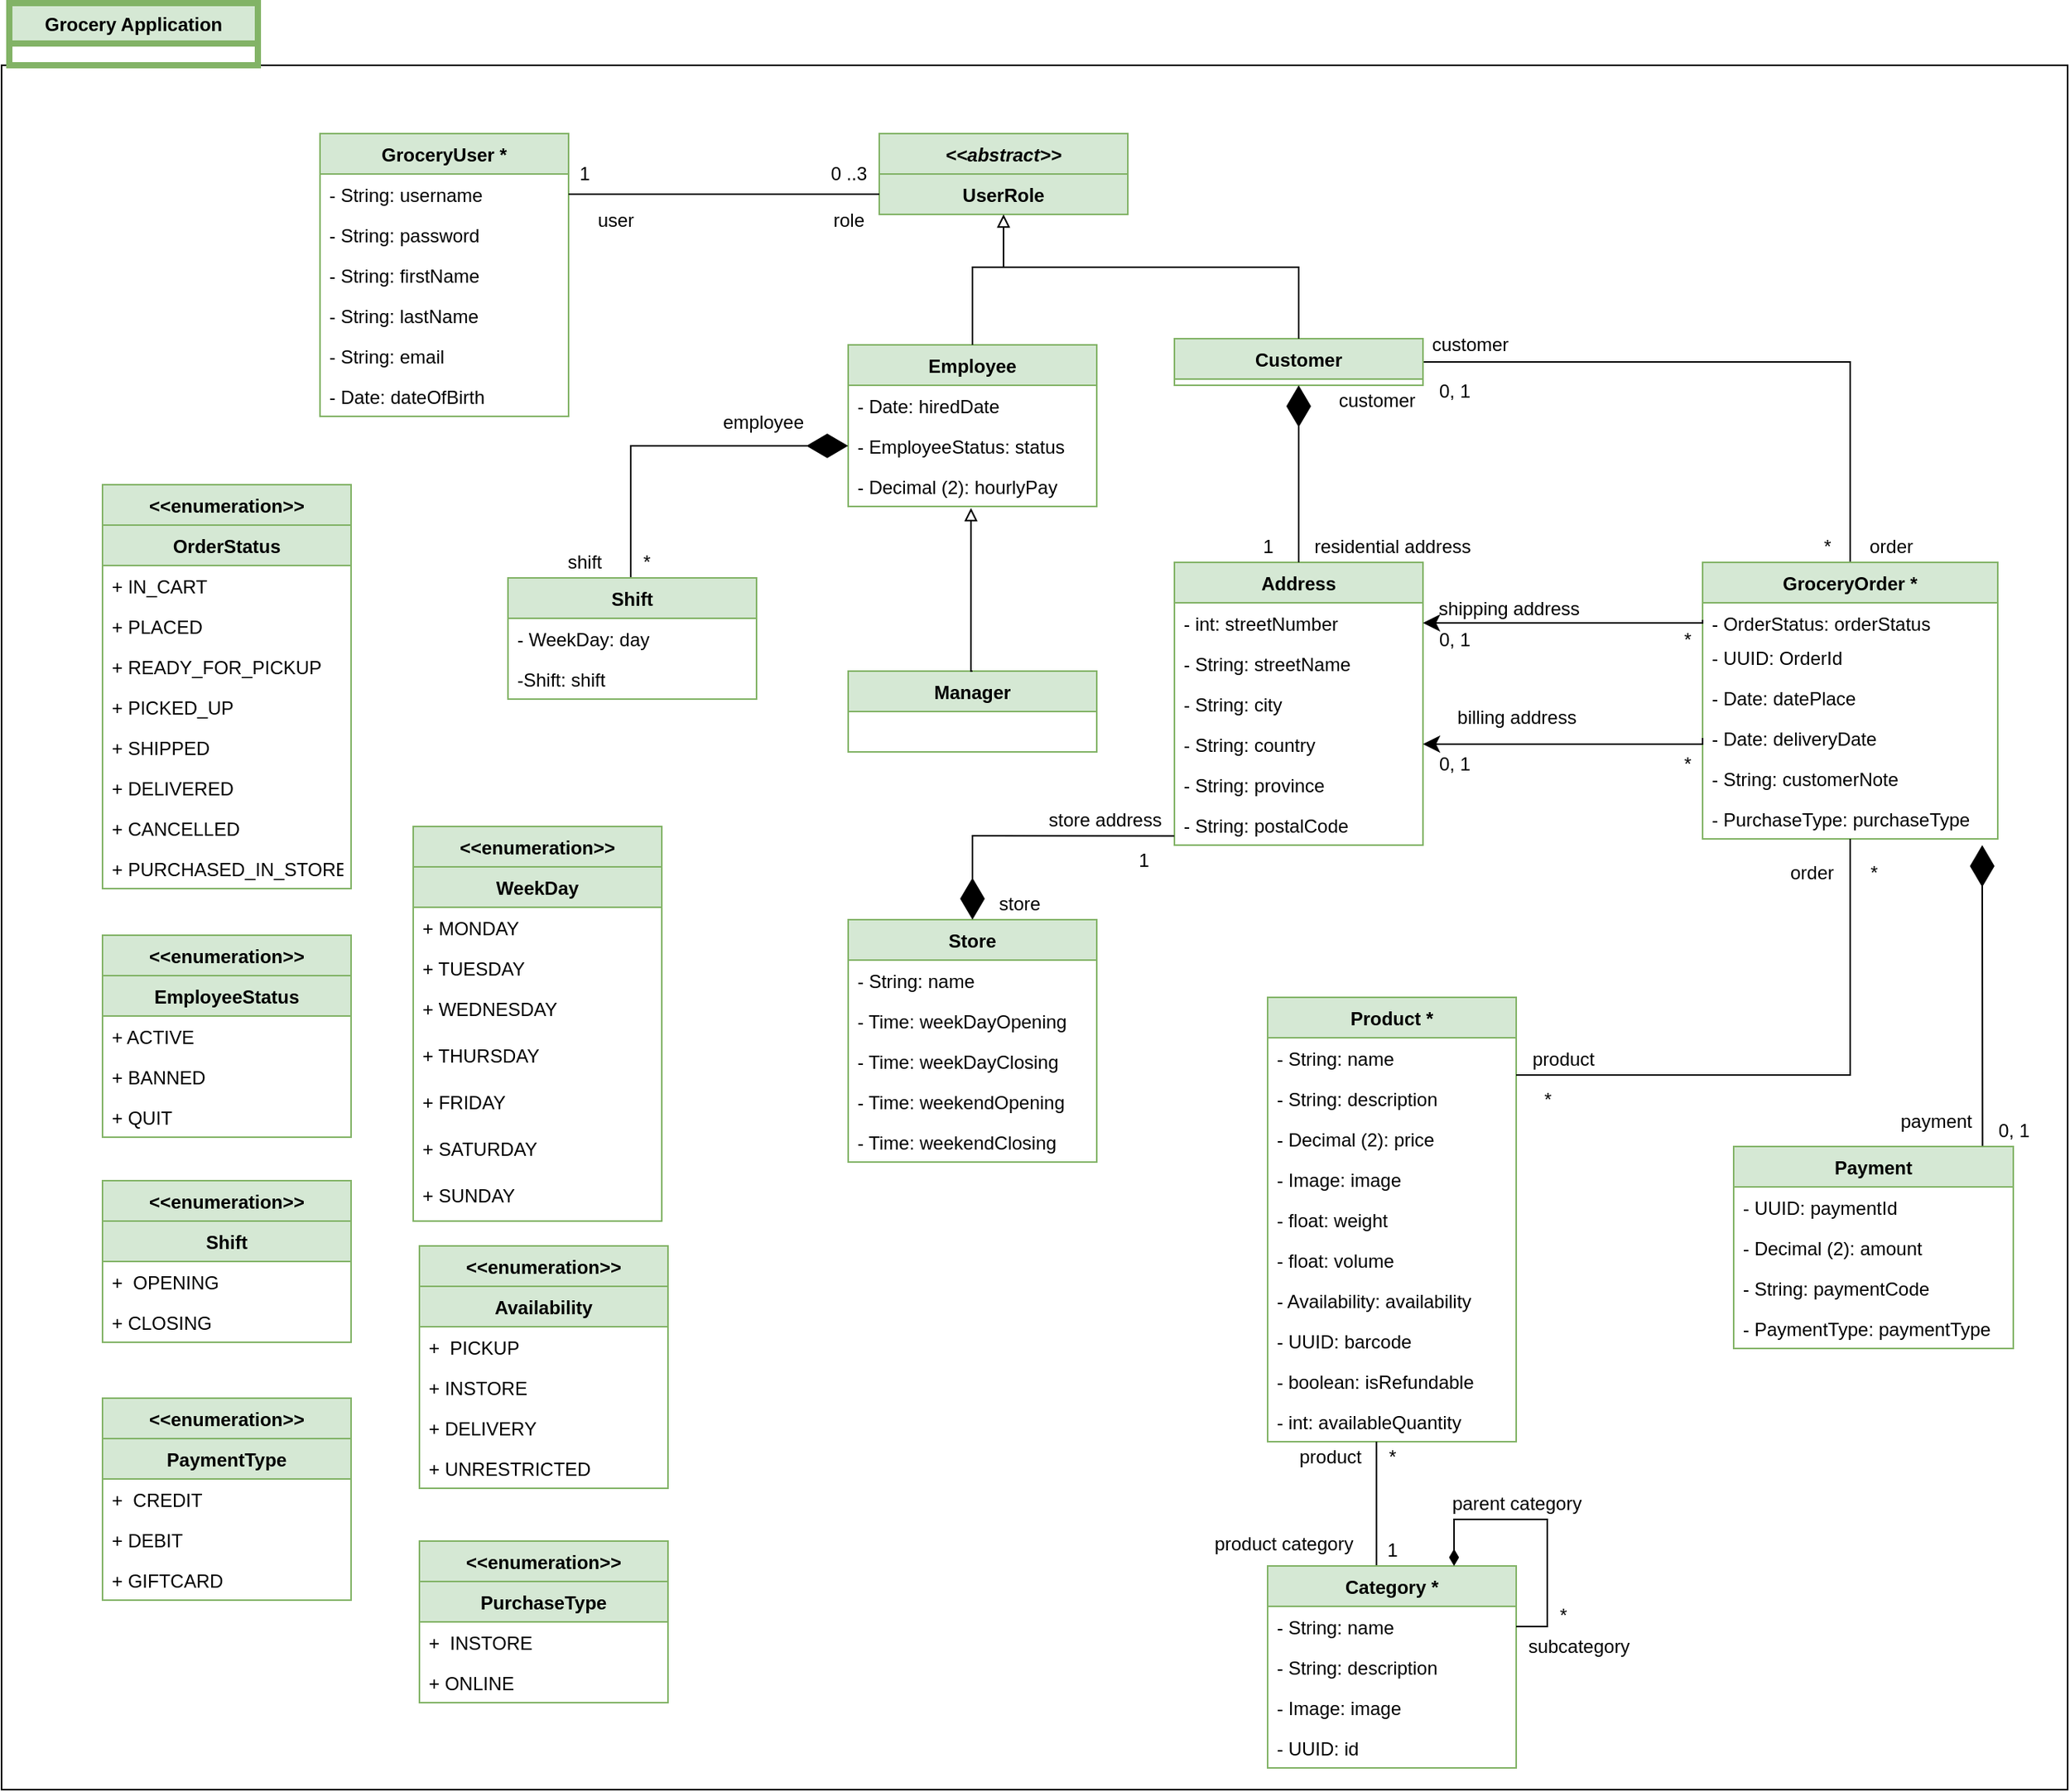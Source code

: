 <mxfile version="16.5.6" type="device"><diagram id="C5RBs43oDa-KdzZeNtuy" name="Page-1"><mxGraphModel dx="1278" dy="539" grid="1" gridSize="10" guides="1" tooltips="1" connect="1" arrows="1" fold="1" page="1" pageScale="1" pageWidth="1500" pageHeight="1200" math="0" shadow="0"><root><mxCell id="WIyWlLk6GJQsqaUBKTNV-0"/><mxCell id="WIyWlLk6GJQsqaUBKTNV-1" parent="WIyWlLk6GJQsqaUBKTNV-0"/><mxCell id="hx9ZE-0mVGvbdpm59ojR-228" value="" style="rounded=0;whiteSpace=wrap;html=1;fillColor=none;" parent="WIyWlLk6GJQsqaUBKTNV-1" vertex="1"><mxGeometry x="85" y="70" width="1330" height="1110" as="geometry"/></mxCell><mxCell id="hx9ZE-0mVGvbdpm59ojR-0" value="Grocery Application" style="swimlane;fontStyle=1;align=center;verticalAlign=top;childLayout=stackLayout;horizontal=1;startSize=26;horizontalStack=0;resizeParent=1;resizeParentMax=0;resizeLast=0;collapsible=1;marginBottom=0;fillColor=#d5e8d4;strokeColor=#82b366;strokeWidth=4;" parent="WIyWlLk6GJQsqaUBKTNV-1" vertex="1"><mxGeometry x="90" y="30" width="160" height="40" as="geometry"/></mxCell><mxCell id="hx9ZE-0mVGvbdpm59ojR-4" value="GroceryUser * " style="swimlane;fontStyle=1;align=center;verticalAlign=top;childLayout=stackLayout;horizontal=1;startSize=26;horizontalStack=0;resizeParent=1;resizeParentMax=0;resizeLast=0;collapsible=1;marginBottom=0;fillColor=#d5e8d4;strokeColor=#82b366;" parent="WIyWlLk6GJQsqaUBKTNV-1" vertex="1"><mxGeometry x="290" y="114" width="160" height="182" as="geometry"/></mxCell><mxCell id="hx9ZE-0mVGvbdpm59ojR-5" value="- String: username&#10;" style="text;strokeColor=none;fillColor=none;align=left;verticalAlign=top;spacingLeft=4;spacingRight=4;overflow=hidden;rotatable=0;points=[[0,0.5],[1,0.5]];portConstraint=eastwest;" parent="hx9ZE-0mVGvbdpm59ojR-4" vertex="1"><mxGeometry y="26" width="160" height="26" as="geometry"/></mxCell><mxCell id="hx9ZE-0mVGvbdpm59ojR-7" value="- String: password" style="text;strokeColor=none;fillColor=none;align=left;verticalAlign=top;spacingLeft=4;spacingRight=4;overflow=hidden;rotatable=0;points=[[0,0.5],[1,0.5]];portConstraint=eastwest;" parent="hx9ZE-0mVGvbdpm59ojR-4" vertex="1"><mxGeometry y="52" width="160" height="26" as="geometry"/></mxCell><mxCell id="hx9ZE-0mVGvbdpm59ojR-8" value="- String: firstName " style="text;strokeColor=none;fillColor=none;align=left;verticalAlign=top;spacingLeft=4;spacingRight=4;overflow=hidden;rotatable=0;points=[[0,0.5],[1,0.5]];portConstraint=eastwest;" parent="hx9ZE-0mVGvbdpm59ojR-4" vertex="1"><mxGeometry y="78" width="160" height="26" as="geometry"/></mxCell><mxCell id="hx9ZE-0mVGvbdpm59ojR-23" value="- String: lastName " style="text;strokeColor=none;fillColor=none;align=left;verticalAlign=top;spacingLeft=4;spacingRight=4;overflow=hidden;rotatable=0;points=[[0,0.5],[1,0.5]];portConstraint=eastwest;" parent="hx9ZE-0mVGvbdpm59ojR-4" vertex="1"><mxGeometry y="104" width="160" height="26" as="geometry"/></mxCell><mxCell id="hx9ZE-0mVGvbdpm59ojR-9" value="- String: email " style="text;strokeColor=none;fillColor=none;align=left;verticalAlign=top;spacingLeft=4;spacingRight=4;overflow=hidden;rotatable=0;points=[[0,0.5],[1,0.5]];portConstraint=eastwest;" parent="hx9ZE-0mVGvbdpm59ojR-4" vertex="1"><mxGeometry y="130" width="160" height="26" as="geometry"/></mxCell><mxCell id="hx9ZE-0mVGvbdpm59ojR-10" value="- Date: dateOfBirth" style="text;strokeColor=none;fillColor=none;align=left;verticalAlign=top;spacingLeft=4;spacingRight=4;overflow=hidden;rotatable=0;points=[[0,0.5],[1,0.5]];portConstraint=eastwest;" parent="hx9ZE-0mVGvbdpm59ojR-4" vertex="1"><mxGeometry y="156" width="160" height="26" as="geometry"/></mxCell><mxCell id="hx9ZE-0mVGvbdpm59ojR-11" value="&lt;&lt;abstract&gt;&gt;" style="swimlane;fontStyle=3;align=center;verticalAlign=top;childLayout=stackLayout;horizontal=1;startSize=26;horizontalStack=0;resizeParent=1;resizeParentMax=0;resizeLast=0;collapsible=1;marginBottom=0;fillColor=#d5e8d4;strokeColor=#82b366;" parent="WIyWlLk6GJQsqaUBKTNV-1" vertex="1"><mxGeometry x="650" y="114" width="160" height="52" as="geometry"/></mxCell><mxCell id="hx9ZE-0mVGvbdpm59ojR-30" value="UserRole" style="text;strokeColor=#82b366;fillColor=#d5e8d4;align=center;verticalAlign=top;spacingLeft=4;spacingRight=4;overflow=hidden;rotatable=0;points=[[0,0.5],[1,0.5]];portConstraint=eastwest;fontStyle=1" parent="hx9ZE-0mVGvbdpm59ojR-11" vertex="1"><mxGeometry y="26" width="160" height="26" as="geometry"/></mxCell><mxCell id="hx9ZE-0mVGvbdpm59ojR-31" value="Employee" style="swimlane;fontStyle=1;align=center;verticalAlign=top;childLayout=stackLayout;horizontal=1;startSize=26;horizontalStack=0;resizeParent=1;resizeParentMax=0;resizeLast=0;collapsible=1;marginBottom=0;fillColor=#d5e8d4;strokeColor=#82b366;" parent="WIyWlLk6GJQsqaUBKTNV-1" vertex="1"><mxGeometry x="630" y="250" width="160" height="104" as="geometry"/></mxCell><mxCell id="hx9ZE-0mVGvbdpm59ojR-37" value="- Date: hiredDate" style="text;strokeColor=none;fillColor=none;align=left;verticalAlign=top;spacingLeft=4;spacingRight=4;overflow=hidden;rotatable=0;points=[[0,0.5],[1,0.5]];portConstraint=eastwest;" parent="hx9ZE-0mVGvbdpm59ojR-31" vertex="1"><mxGeometry y="26" width="160" height="26" as="geometry"/></mxCell><mxCell id="hx9ZE-0mVGvbdpm59ojR-49" value="- EmployeeStatus: status" style="text;strokeColor=none;fillColor=none;align=left;verticalAlign=top;spacingLeft=4;spacingRight=4;overflow=hidden;rotatable=0;points=[[0,0.5],[1,0.5]];portConstraint=eastwest;" parent="hx9ZE-0mVGvbdpm59ojR-31" vertex="1"><mxGeometry y="52" width="160" height="26" as="geometry"/></mxCell><mxCell id="hx9ZE-0mVGvbdpm59ojR-50" value="- Decimal (2): hourlyPay" style="text;strokeColor=none;fillColor=none;align=left;verticalAlign=top;spacingLeft=4;spacingRight=4;overflow=hidden;rotatable=0;points=[[0,0.5],[1,0.5]];portConstraint=eastwest;" parent="hx9ZE-0mVGvbdpm59ojR-31" vertex="1"><mxGeometry y="78" width="160" height="26" as="geometry"/></mxCell><mxCell id="hx9ZE-0mVGvbdpm59ojR-41" value="&lt;&lt;enumeration&gt;&gt;" style="swimlane;fontStyle=1;align=center;verticalAlign=top;childLayout=stackLayout;horizontal=1;startSize=26;horizontalStack=0;resizeParent=1;resizeParentMax=0;resizeLast=0;collapsible=1;marginBottom=0;fillColor=#d5e8d4;strokeColor=#82b366;" parent="WIyWlLk6GJQsqaUBKTNV-1" vertex="1"><mxGeometry x="150" y="630" width="160" height="130" as="geometry"/></mxCell><mxCell id="hx9ZE-0mVGvbdpm59ojR-43" value="EmployeeStatus" style="text;strokeColor=#82b366;fillColor=#d5e8d4;align=center;verticalAlign=top;spacingLeft=4;spacingRight=4;overflow=hidden;rotatable=0;points=[[0,0.5],[1,0.5]];portConstraint=eastwest;fontStyle=1" parent="hx9ZE-0mVGvbdpm59ojR-41" vertex="1"><mxGeometry y="26" width="160" height="26" as="geometry"/></mxCell><mxCell id="hx9ZE-0mVGvbdpm59ojR-46" value="+ ACTIVE" style="text;strokeColor=none;fillColor=none;align=left;verticalAlign=top;spacingLeft=4;spacingRight=4;overflow=hidden;rotatable=0;points=[[0,0.5],[1,0.5]];portConstraint=eastwest;" parent="hx9ZE-0mVGvbdpm59ojR-41" vertex="1"><mxGeometry y="52" width="160" height="26" as="geometry"/></mxCell><mxCell id="hx9ZE-0mVGvbdpm59ojR-47" value="+ BANNED" style="text;strokeColor=none;fillColor=none;align=left;verticalAlign=top;spacingLeft=4;spacingRight=4;overflow=hidden;rotatable=0;points=[[0,0.5],[1,0.5]];portConstraint=eastwest;" parent="hx9ZE-0mVGvbdpm59ojR-41" vertex="1"><mxGeometry y="78" width="160" height="26" as="geometry"/></mxCell><mxCell id="hx9ZE-0mVGvbdpm59ojR-48" value="+ QUIT" style="text;strokeColor=none;fillColor=none;align=left;verticalAlign=top;spacingLeft=4;spacingRight=4;overflow=hidden;rotatable=0;points=[[0,0.5],[1,0.5]];portConstraint=eastwest;" parent="hx9ZE-0mVGvbdpm59ojR-41" vertex="1"><mxGeometry y="104" width="160" height="26" as="geometry"/></mxCell><mxCell id="hx9ZE-0mVGvbdpm59ojR-176" style="edgeStyle=orthogonalEdgeStyle;rounded=0;orthogonalLoop=1;jettySize=auto;html=1;exitX=1;exitY=0.5;exitDx=0;exitDy=0;entryX=0.5;entryY=0;entryDx=0;entryDy=0;endArrow=none;endFill=0;startSize=60;endSize=8;strokeWidth=1;" parent="WIyWlLk6GJQsqaUBKTNV-1" source="hx9ZE-0mVGvbdpm59ojR-51" target="hx9ZE-0mVGvbdpm59ojR-159" edge="1"><mxGeometry relative="1" as="geometry"/></mxCell><mxCell id="hx9ZE-0mVGvbdpm59ojR-51" value="Customer" style="swimlane;fontStyle=1;align=center;verticalAlign=top;childLayout=stackLayout;horizontal=1;startSize=26;horizontalStack=0;resizeParent=1;resizeParentMax=0;resizeLast=0;collapsible=1;marginBottom=0;fillColor=#d5e8d4;strokeColor=#82b366;" parent="WIyWlLk6GJQsqaUBKTNV-1" vertex="1"><mxGeometry x="840" y="246" width="160" height="30" as="geometry"/></mxCell><mxCell id="hx9ZE-0mVGvbdpm59ojR-69" style="edgeStyle=orthogonalEdgeStyle;rounded=0;orthogonalLoop=1;jettySize=auto;html=1;exitX=0.5;exitY=0;exitDx=0;exitDy=0;entryX=0.5;entryY=1;entryDx=0;entryDy=0;endArrow=block;endFill=0;" parent="WIyWlLk6GJQsqaUBKTNV-1" source="hx9ZE-0mVGvbdpm59ojR-31" target="hx9ZE-0mVGvbdpm59ojR-11" edge="1"><mxGeometry relative="1" as="geometry"><mxPoint x="590" y="240" as="sourcePoint"/><Array as="points"><mxPoint x="710" y="200"/><mxPoint x="730" y="200"/></Array></mxGeometry></mxCell><mxCell id="hx9ZE-0mVGvbdpm59ojR-59" style="edgeStyle=orthogonalEdgeStyle;rounded=0;orthogonalLoop=1;jettySize=auto;html=1;exitX=1;exitY=0.5;exitDx=0;exitDy=0;endArrow=none;endFill=0;" parent="WIyWlLk6GJQsqaUBKTNV-1" source="hx9ZE-0mVGvbdpm59ojR-5" target="hx9ZE-0mVGvbdpm59ojR-30" edge="1"><mxGeometry relative="1" as="geometry"/></mxCell><mxCell id="hx9ZE-0mVGvbdpm59ojR-60" value="1" style="text;html=1;align=center;verticalAlign=middle;resizable=0;points=[];autosize=1;strokeColor=none;fillColor=none;" parent="WIyWlLk6GJQsqaUBKTNV-1" vertex="1"><mxGeometry x="450" y="130" width="20" height="20" as="geometry"/></mxCell><mxCell id="hx9ZE-0mVGvbdpm59ojR-61" value="0 ..3" style="text;html=1;align=center;verticalAlign=middle;resizable=0;points=[];autosize=1;strokeColor=none;fillColor=none;" parent="WIyWlLk6GJQsqaUBKTNV-1" vertex="1"><mxGeometry x="610" y="130" width="40" height="20" as="geometry"/></mxCell><mxCell id="hx9ZE-0mVGvbdpm59ojR-62" value="role" style="text;html=1;align=center;verticalAlign=middle;resizable=0;points=[];autosize=1;strokeColor=none;fillColor=none;" parent="WIyWlLk6GJQsqaUBKTNV-1" vertex="1"><mxGeometry x="610" y="160" width="40" height="20" as="geometry"/></mxCell><mxCell id="hx9ZE-0mVGvbdpm59ojR-63" value="user" style="text;html=1;align=center;verticalAlign=middle;resizable=0;points=[];autosize=1;strokeColor=none;fillColor=none;" parent="WIyWlLk6GJQsqaUBKTNV-1" vertex="1"><mxGeometry x="460" y="160" width="40" height="20" as="geometry"/></mxCell><mxCell id="hx9ZE-0mVGvbdpm59ojR-71" style="edgeStyle=orthogonalEdgeStyle;rounded=0;orthogonalLoop=1;jettySize=auto;html=1;exitX=0.5;exitY=0;exitDx=0;exitDy=0;endArrow=none;endFill=0;" parent="WIyWlLk6GJQsqaUBKTNV-1" source="hx9ZE-0mVGvbdpm59ojR-51" edge="1"><mxGeometry relative="1" as="geometry"><mxPoint x="730" y="200" as="targetPoint"/><mxPoint x="1040" y="230" as="sourcePoint"/><Array as="points"><mxPoint x="920" y="200"/></Array></mxGeometry></mxCell><mxCell id="hx9ZE-0mVGvbdpm59ojR-72" value="Address" style="swimlane;fontStyle=1;align=center;verticalAlign=top;childLayout=stackLayout;horizontal=1;startSize=26;horizontalStack=0;resizeParent=1;resizeParentMax=0;resizeLast=0;collapsible=1;marginBottom=0;fillColor=#d5e8d4;strokeColor=#82b366;" parent="WIyWlLk6GJQsqaUBKTNV-1" vertex="1"><mxGeometry x="840" y="390" width="160" height="182" as="geometry"/></mxCell><mxCell id="hx9ZE-0mVGvbdpm59ojR-73" value="- int: streetNumber" style="text;strokeColor=none;fillColor=none;align=left;verticalAlign=top;spacingLeft=4;spacingRight=4;overflow=hidden;rotatable=0;points=[[0,0.5],[1,0.5]];portConstraint=eastwest;" parent="hx9ZE-0mVGvbdpm59ojR-72" vertex="1"><mxGeometry y="26" width="160" height="26" as="geometry"/></mxCell><mxCell id="hx9ZE-0mVGvbdpm59ojR-74" value="- String: streetName" style="text;strokeColor=none;fillColor=none;align=left;verticalAlign=top;spacingLeft=4;spacingRight=4;overflow=hidden;rotatable=0;points=[[0,0.5],[1,0.5]];portConstraint=eastwest;" parent="hx9ZE-0mVGvbdpm59ojR-72" vertex="1"><mxGeometry y="52" width="160" height="26" as="geometry"/></mxCell><mxCell id="hx9ZE-0mVGvbdpm59ojR-75" value="- String: city" style="text;strokeColor=none;fillColor=none;align=left;verticalAlign=top;spacingLeft=4;spacingRight=4;overflow=hidden;rotatable=0;points=[[0,0.5],[1,0.5]];portConstraint=eastwest;" parent="hx9ZE-0mVGvbdpm59ojR-72" vertex="1"><mxGeometry y="78" width="160" height="26" as="geometry"/></mxCell><mxCell id="hx9ZE-0mVGvbdpm59ojR-76" value="- String: country" style="text;strokeColor=none;fillColor=none;align=left;verticalAlign=top;spacingLeft=4;spacingRight=4;overflow=hidden;rotatable=0;points=[[0,0.5],[1,0.5]];portConstraint=eastwest;" parent="hx9ZE-0mVGvbdpm59ojR-72" vertex="1"><mxGeometry y="104" width="160" height="26" as="geometry"/></mxCell><mxCell id="hx9ZE-0mVGvbdpm59ojR-234" value="- String: province" style="text;strokeColor=none;fillColor=none;align=left;verticalAlign=top;spacingLeft=4;spacingRight=4;overflow=hidden;rotatable=0;points=[[0,0.5],[1,0.5]];portConstraint=eastwest;" parent="hx9ZE-0mVGvbdpm59ojR-72" vertex="1"><mxGeometry y="130" width="160" height="26" as="geometry"/></mxCell><mxCell id="hx9ZE-0mVGvbdpm59ojR-77" value="- String: postalCode" style="text;strokeColor=none;fillColor=none;align=left;verticalAlign=top;spacingLeft=4;spacingRight=4;overflow=hidden;rotatable=0;points=[[0,0.5],[1,0.5]];portConstraint=eastwest;" parent="hx9ZE-0mVGvbdpm59ojR-72" vertex="1"><mxGeometry y="156" width="160" height="26" as="geometry"/></mxCell><mxCell id="hx9ZE-0mVGvbdpm59ojR-80" value="" style="endArrow=diamondThin;endFill=1;endSize=24;html=1;rounded=0;exitX=0.5;exitY=0;exitDx=0;exitDy=0;entryX=0.5;entryY=1;entryDx=0;entryDy=0;strokeWidth=1;" parent="WIyWlLk6GJQsqaUBKTNV-1" source="hx9ZE-0mVGvbdpm59ojR-72" target="hx9ZE-0mVGvbdpm59ojR-51" edge="1"><mxGeometry width="160" relative="1" as="geometry"><mxPoint x="1020" y="380" as="sourcePoint"/><mxPoint x="1180" y="380" as="targetPoint"/></mxGeometry></mxCell><mxCell id="hx9ZE-0mVGvbdpm59ojR-81" value="customer" style="text;html=1;align=center;verticalAlign=middle;resizable=0;points=[];autosize=1;strokeColor=none;fillColor=none;" parent="WIyWlLk6GJQsqaUBKTNV-1" vertex="1"><mxGeometry x="940" y="276" width="60" height="20" as="geometry"/></mxCell><mxCell id="hx9ZE-0mVGvbdpm59ojR-82" value="residential address" style="text;html=1;align=center;verticalAlign=middle;resizable=0;points=[];autosize=1;strokeColor=none;fillColor=none;" parent="WIyWlLk6GJQsqaUBKTNV-1" vertex="1"><mxGeometry x="920" y="370" width="120" height="20" as="geometry"/></mxCell><mxCell id="hx9ZE-0mVGvbdpm59ojR-83" value="1" style="text;html=1;align=center;verticalAlign=middle;resizable=0;points=[];autosize=1;strokeColor=none;fillColor=none;" parent="WIyWlLk6GJQsqaUBKTNV-1" vertex="1"><mxGeometry x="890" y="370" width="20" height="20" as="geometry"/></mxCell><mxCell id="hx9ZE-0mVGvbdpm59ojR-84" value="Manager" style="swimlane;fontStyle=1;align=center;verticalAlign=top;childLayout=stackLayout;horizontal=1;startSize=26;horizontalStack=0;resizeParent=1;resizeParentMax=0;resizeLast=0;collapsible=1;marginBottom=0;fillColor=#d5e8d4;strokeColor=#82b366;" parent="WIyWlLk6GJQsqaUBKTNV-1" vertex="1"><mxGeometry x="630" y="460" width="160" height="52" as="geometry"/></mxCell><mxCell id="hx9ZE-0mVGvbdpm59ojR-85" style="edgeStyle=orthogonalEdgeStyle;rounded=0;orthogonalLoop=1;jettySize=auto;html=1;exitX=0.5;exitY=0;exitDx=0;exitDy=0;entryX=0.494;entryY=1.038;entryDx=0;entryDy=0;endArrow=block;endFill=0;entryPerimeter=0;" parent="WIyWlLk6GJQsqaUBKTNV-1" source="hx9ZE-0mVGvbdpm59ojR-84" target="hx9ZE-0mVGvbdpm59ojR-50" edge="1"><mxGeometry relative="1" as="geometry"><mxPoint x="729.5" y="474" as="sourcePoint"/><mxPoint x="729.5" y="400" as="targetPoint"/><Array as="points"><mxPoint x="709" y="460"/></Array></mxGeometry></mxCell><mxCell id="hx9ZE-0mVGvbdpm59ojR-86" value="Store" style="swimlane;fontStyle=1;align=center;verticalAlign=top;childLayout=stackLayout;horizontal=1;startSize=26;horizontalStack=0;resizeParent=1;resizeParentMax=0;resizeLast=0;collapsible=1;marginBottom=0;fillColor=#d5e8d4;strokeColor=#82b366;" parent="WIyWlLk6GJQsqaUBKTNV-1" vertex="1"><mxGeometry x="630" y="620" width="160" height="156" as="geometry"/></mxCell><mxCell id="hx9ZE-0mVGvbdpm59ojR-87" value="- String: name" style="text;strokeColor=none;fillColor=none;align=left;verticalAlign=top;spacingLeft=4;spacingRight=4;overflow=hidden;rotatable=0;points=[[0,0.5],[1,0.5]];portConstraint=eastwest;" parent="hx9ZE-0mVGvbdpm59ojR-86" vertex="1"><mxGeometry y="26" width="160" height="26" as="geometry"/></mxCell><mxCell id="hx9ZE-0mVGvbdpm59ojR-94" value="- Time: weekDayOpening" style="text;strokeColor=none;fillColor=none;align=left;verticalAlign=top;spacingLeft=4;spacingRight=4;overflow=hidden;rotatable=0;points=[[0,0.5],[1,0.5]];portConstraint=eastwest;" parent="hx9ZE-0mVGvbdpm59ojR-86" vertex="1"><mxGeometry y="52" width="160" height="26" as="geometry"/></mxCell><mxCell id="hx9ZE-0mVGvbdpm59ojR-93" value="- Time: weekDayClosing" style="text;strokeColor=none;fillColor=none;align=left;verticalAlign=top;spacingLeft=4;spacingRight=4;overflow=hidden;rotatable=0;points=[[0,0.5],[1,0.5]];portConstraint=eastwest;" parent="hx9ZE-0mVGvbdpm59ojR-86" vertex="1"><mxGeometry y="78" width="160" height="26" as="geometry"/></mxCell><mxCell id="hx9ZE-0mVGvbdpm59ojR-95" value="- Time: weekendOpening" style="text;strokeColor=none;fillColor=none;align=left;verticalAlign=top;spacingLeft=4;spacingRight=4;overflow=hidden;rotatable=0;points=[[0,0.5],[1,0.5]];portConstraint=eastwest;" parent="hx9ZE-0mVGvbdpm59ojR-86" vertex="1"><mxGeometry y="104" width="160" height="26" as="geometry"/></mxCell><mxCell id="hx9ZE-0mVGvbdpm59ojR-96" value="- Time: weekendClosing" style="text;strokeColor=none;fillColor=none;align=left;verticalAlign=top;spacingLeft=4;spacingRight=4;overflow=hidden;rotatable=0;points=[[0,0.5],[1,0.5]];portConstraint=eastwest;" parent="hx9ZE-0mVGvbdpm59ojR-86" vertex="1"><mxGeometry y="130" width="160" height="26" as="geometry"/></mxCell><mxCell id="hx9ZE-0mVGvbdpm59ojR-90" value="" style="endArrow=diamondThin;endFill=1;endSize=24;html=1;rounded=0;entryX=0.5;entryY=0;entryDx=0;entryDy=0;strokeWidth=1;exitX=-0.001;exitY=0.772;exitDx=0;exitDy=0;exitPerimeter=0;" parent="WIyWlLk6GJQsqaUBKTNV-1" source="hx9ZE-0mVGvbdpm59ojR-77" target="hx9ZE-0mVGvbdpm59ojR-86" edge="1"><mxGeometry width="160" relative="1" as="geometry"><mxPoint x="780" y="560" as="sourcePoint"/><mxPoint x="710" y="570" as="targetPoint"/><Array as="points"><mxPoint x="710" y="566"/></Array></mxGeometry></mxCell><mxCell id="hx9ZE-0mVGvbdpm59ojR-91" value="store address" style="text;html=1;align=center;verticalAlign=middle;resizable=0;points=[];autosize=1;strokeColor=none;fillColor=none;" parent="WIyWlLk6GJQsqaUBKTNV-1" vertex="1"><mxGeometry x="750" y="546" width="90" height="20" as="geometry"/></mxCell><mxCell id="hx9ZE-0mVGvbdpm59ojR-92" value="store" style="text;html=1;align=center;verticalAlign=middle;resizable=0;points=[];autosize=1;strokeColor=none;fillColor=none;" parent="WIyWlLk6GJQsqaUBKTNV-1" vertex="1"><mxGeometry x="720" y="600" width="40" height="20" as="geometry"/></mxCell><mxCell id="hx9ZE-0mVGvbdpm59ojR-103" value="" style="endArrow=diamondThin;endFill=1;endSize=24;html=1;rounded=0;exitX=0.5;exitY=0;exitDx=0;exitDy=0;entryX=0;entryY=0.5;entryDx=0;entryDy=0;strokeWidth=1;" parent="WIyWlLk6GJQsqaUBKTNV-1" target="hx9ZE-0mVGvbdpm59ojR-49" edge="1"><mxGeometry width="160" relative="1" as="geometry"><mxPoint x="490.0" y="400" as="sourcePoint"/><mxPoint x="520.0" y="240" as="targetPoint"/><Array as="points"><mxPoint x="490" y="315"/></Array></mxGeometry></mxCell><mxCell id="hx9ZE-0mVGvbdpm59ojR-104" value="*" style="text;html=1;align=center;verticalAlign=middle;resizable=0;points=[];autosize=1;strokeColor=none;fillColor=none;" parent="WIyWlLk6GJQsqaUBKTNV-1" vertex="1"><mxGeometry x="490" y="380" width="20" height="20" as="geometry"/></mxCell><mxCell id="hx9ZE-0mVGvbdpm59ojR-105" value="Shift" style="swimlane;fontStyle=1;align=center;verticalAlign=top;childLayout=stackLayout;horizontal=1;startSize=26;horizontalStack=0;resizeParent=1;resizeParentMax=0;resizeLast=0;collapsible=1;marginBottom=0;fillColor=#d5e8d4;strokeColor=#82b366;" parent="WIyWlLk6GJQsqaUBKTNV-1" vertex="1"><mxGeometry x="411" y="400" width="160" height="78" as="geometry"/></mxCell><mxCell id="hx9ZE-0mVGvbdpm59ojR-106" value="- WeekDay: day" style="text;strokeColor=none;fillColor=none;align=left;verticalAlign=top;spacingLeft=4;spacingRight=4;overflow=hidden;rotatable=0;points=[[0,0.5],[1,0.5]];portConstraint=eastwest;" parent="hx9ZE-0mVGvbdpm59ojR-105" vertex="1"><mxGeometry y="26" width="160" height="26" as="geometry"/></mxCell><mxCell id="hx9ZE-0mVGvbdpm59ojR-107" value="-Shift: shift" style="text;strokeColor=none;fillColor=none;align=left;verticalAlign=top;spacingLeft=4;spacingRight=4;overflow=hidden;rotatable=0;points=[[0,0.5],[1,0.5]];portConstraint=eastwest;" parent="hx9ZE-0mVGvbdpm59ojR-105" vertex="1"><mxGeometry y="52" width="160" height="26" as="geometry"/></mxCell><mxCell id="hx9ZE-0mVGvbdpm59ojR-109" value="&lt;&lt;enumeration&gt;&gt;" style="swimlane;fontStyle=1;align=center;verticalAlign=top;childLayout=stackLayout;horizontal=1;startSize=26;horizontalStack=0;resizeParent=1;resizeParentMax=0;resizeLast=0;collapsible=1;marginBottom=0;fillColor=#d5e8d4;strokeColor=#82b366;" parent="WIyWlLk6GJQsqaUBKTNV-1" vertex="1"><mxGeometry x="150" y="788" width="160" height="104" as="geometry"/></mxCell><mxCell id="hx9ZE-0mVGvbdpm59ojR-110" value="Shift" style="text;strokeColor=#82b366;fillColor=#d5e8d4;align=center;verticalAlign=top;spacingLeft=4;spacingRight=4;overflow=hidden;rotatable=0;points=[[0,0.5],[1,0.5]];portConstraint=eastwest;fontStyle=1" parent="hx9ZE-0mVGvbdpm59ojR-109" vertex="1"><mxGeometry y="26" width="160" height="26" as="geometry"/></mxCell><mxCell id="hx9ZE-0mVGvbdpm59ojR-111" value="+  OPENING" style="text;strokeColor=none;fillColor=none;align=left;verticalAlign=top;spacingLeft=4;spacingRight=4;overflow=hidden;rotatable=0;points=[[0,0.5],[1,0.5]];portConstraint=eastwest;" parent="hx9ZE-0mVGvbdpm59ojR-109" vertex="1"><mxGeometry y="52" width="160" height="26" as="geometry"/></mxCell><mxCell id="hx9ZE-0mVGvbdpm59ojR-112" value="+ CLOSING" style="text;strokeColor=none;fillColor=none;align=left;verticalAlign=top;spacingLeft=4;spacingRight=4;overflow=hidden;rotatable=0;points=[[0,0.5],[1,0.5]];portConstraint=eastwest;" parent="hx9ZE-0mVGvbdpm59ojR-109" vertex="1"><mxGeometry y="78" width="160" height="26" as="geometry"/></mxCell><mxCell id="hx9ZE-0mVGvbdpm59ojR-114" value="&lt;&lt;enumeration&gt;&gt;" style="swimlane;fontStyle=1;align=center;verticalAlign=top;childLayout=stackLayout;horizontal=1;startSize=26;horizontalStack=0;resizeParent=1;resizeParentMax=0;resizeLast=0;collapsible=1;marginBottom=0;fillColor=#d5e8d4;strokeColor=#82b366;" parent="WIyWlLk6GJQsqaUBKTNV-1" vertex="1"><mxGeometry x="350" y="560" width="160" height="254" as="geometry"/></mxCell><mxCell id="hx9ZE-0mVGvbdpm59ojR-115" value="WeekDay" style="text;strokeColor=#82b366;fillColor=#d5e8d4;align=center;verticalAlign=top;spacingLeft=4;spacingRight=4;overflow=hidden;rotatable=0;points=[[0,0.5],[1,0.5]];portConstraint=eastwest;fontStyle=1" parent="hx9ZE-0mVGvbdpm59ojR-114" vertex="1"><mxGeometry y="26" width="160" height="26" as="geometry"/></mxCell><mxCell id="hx9ZE-0mVGvbdpm59ojR-116" value="+ MONDAY" style="text;strokeColor=none;fillColor=none;align=left;verticalAlign=top;spacingLeft=4;spacingRight=4;overflow=hidden;rotatable=0;points=[[0,0.5],[1,0.5]];portConstraint=eastwest;" parent="hx9ZE-0mVGvbdpm59ojR-114" vertex="1"><mxGeometry y="52" width="160" height="26" as="geometry"/></mxCell><mxCell id="hx9ZE-0mVGvbdpm59ojR-117" value="+ TUESDAY" style="text;strokeColor=none;fillColor=none;align=left;verticalAlign=top;spacingLeft=4;spacingRight=4;overflow=hidden;rotatable=0;points=[[0,0.5],[1,0.5]];portConstraint=eastwest;" parent="hx9ZE-0mVGvbdpm59ojR-114" vertex="1"><mxGeometry y="78" width="160" height="26" as="geometry"/></mxCell><mxCell id="hx9ZE-0mVGvbdpm59ojR-118" value="+ WEDNESDAY" style="text;strokeColor=none;fillColor=none;align=left;verticalAlign=top;spacingLeft=4;spacingRight=4;overflow=hidden;rotatable=0;points=[[0,0.5],[1,0.5]];portConstraint=eastwest;" parent="hx9ZE-0mVGvbdpm59ojR-114" vertex="1"><mxGeometry y="104" width="160" height="30" as="geometry"/></mxCell><mxCell id="hx9ZE-0mVGvbdpm59ojR-119" value="+ THURSDAY" style="text;strokeColor=none;fillColor=none;align=left;verticalAlign=top;spacingLeft=4;spacingRight=4;overflow=hidden;rotatable=0;points=[[0,0.5],[1,0.5]];portConstraint=eastwest;" parent="hx9ZE-0mVGvbdpm59ojR-114" vertex="1"><mxGeometry y="134" width="160" height="30" as="geometry"/></mxCell><mxCell id="hx9ZE-0mVGvbdpm59ojR-122" value="+ FRIDAY" style="text;strokeColor=none;fillColor=none;align=left;verticalAlign=top;spacingLeft=4;spacingRight=4;overflow=hidden;rotatable=0;points=[[0,0.5],[1,0.5]];portConstraint=eastwest;" parent="hx9ZE-0mVGvbdpm59ojR-114" vertex="1"><mxGeometry y="164" width="160" height="30" as="geometry"/></mxCell><mxCell id="hx9ZE-0mVGvbdpm59ojR-120" value="+ SATURDAY" style="text;strokeColor=none;fillColor=none;align=left;verticalAlign=top;spacingLeft=4;spacingRight=4;overflow=hidden;rotatable=0;points=[[0,0.5],[1,0.5]];portConstraint=eastwest;" parent="hx9ZE-0mVGvbdpm59ojR-114" vertex="1"><mxGeometry y="194" width="160" height="30" as="geometry"/></mxCell><mxCell id="hx9ZE-0mVGvbdpm59ojR-123" value="+ SUNDAY" style="text;strokeColor=none;fillColor=none;align=left;verticalAlign=top;spacingLeft=4;spacingRight=4;overflow=hidden;rotatable=0;points=[[0,0.5],[1,0.5]];portConstraint=eastwest;" parent="hx9ZE-0mVGvbdpm59ojR-114" vertex="1"><mxGeometry y="224" width="160" height="30" as="geometry"/></mxCell><mxCell id="hx9ZE-0mVGvbdpm59ojR-124" value="Product *" style="swimlane;fontStyle=1;align=center;verticalAlign=top;childLayout=stackLayout;horizontal=1;startSize=26;horizontalStack=0;resizeParent=1;resizeParentMax=0;resizeLast=0;collapsible=1;marginBottom=0;fillColor=#d5e8d4;strokeColor=#82b366;" parent="WIyWlLk6GJQsqaUBKTNV-1" vertex="1"><mxGeometry x="900" y="670" width="160" height="286" as="geometry"/></mxCell><mxCell id="hx9ZE-0mVGvbdpm59ojR-125" value="- String: name" style="text;strokeColor=none;fillColor=none;align=left;verticalAlign=top;spacingLeft=4;spacingRight=4;overflow=hidden;rotatable=0;points=[[0,0.5],[1,0.5]];portConstraint=eastwest;" parent="hx9ZE-0mVGvbdpm59ojR-124" vertex="1"><mxGeometry y="26" width="160" height="26" as="geometry"/></mxCell><mxCell id="hx9ZE-0mVGvbdpm59ojR-126" value="- String: description" style="text;strokeColor=none;fillColor=none;align=left;verticalAlign=top;spacingLeft=4;spacingRight=4;overflow=hidden;rotatable=0;points=[[0,0.5],[1,0.5]];portConstraint=eastwest;" parent="hx9ZE-0mVGvbdpm59ojR-124" vertex="1"><mxGeometry y="52" width="160" height="26" as="geometry"/></mxCell><mxCell id="hx9ZE-0mVGvbdpm59ojR-127" value="- Decimal (2): price" style="text;strokeColor=none;fillColor=none;align=left;verticalAlign=top;spacingLeft=4;spacingRight=4;overflow=hidden;rotatable=0;points=[[0,0.5],[1,0.5]];portConstraint=eastwest;" parent="hx9ZE-0mVGvbdpm59ojR-124" vertex="1"><mxGeometry y="78" width="160" height="26" as="geometry"/></mxCell><mxCell id="hx9ZE-0mVGvbdpm59ojR-128" value="- Image: image" style="text;strokeColor=none;fillColor=none;align=left;verticalAlign=top;spacingLeft=4;spacingRight=4;overflow=hidden;rotatable=0;points=[[0,0.5],[1,0.5]];portConstraint=eastwest;" parent="hx9ZE-0mVGvbdpm59ojR-124" vertex="1"><mxGeometry y="104" width="160" height="26" as="geometry"/></mxCell><mxCell id="hx9ZE-0mVGvbdpm59ojR-129" value="- float: weight" style="text;strokeColor=none;fillColor=none;align=left;verticalAlign=top;spacingLeft=4;spacingRight=4;overflow=hidden;rotatable=0;points=[[0,0.5],[1,0.5]];portConstraint=eastwest;" parent="hx9ZE-0mVGvbdpm59ojR-124" vertex="1"><mxGeometry y="130" width="160" height="26" as="geometry"/></mxCell><mxCell id="hx9ZE-0mVGvbdpm59ojR-132" value="- float: volume" style="text;strokeColor=none;fillColor=none;align=left;verticalAlign=top;spacingLeft=4;spacingRight=4;overflow=hidden;rotatable=0;points=[[0,0.5],[1,0.5]];portConstraint=eastwest;" parent="hx9ZE-0mVGvbdpm59ojR-124" vertex="1"><mxGeometry y="156" width="160" height="26" as="geometry"/></mxCell><mxCell id="hx9ZE-0mVGvbdpm59ojR-139" value="- Availability: availability" style="text;strokeColor=none;fillColor=none;align=left;verticalAlign=top;spacingLeft=4;spacingRight=4;overflow=hidden;rotatable=0;points=[[0,0.5],[1,0.5]];portConstraint=eastwest;" parent="hx9ZE-0mVGvbdpm59ojR-124" vertex="1"><mxGeometry y="182" width="160" height="26" as="geometry"/></mxCell><mxCell id="hx9ZE-0mVGvbdpm59ojR-140" value="- UUID: barcode" style="text;strokeColor=none;fillColor=none;align=left;verticalAlign=top;spacingLeft=4;spacingRight=4;overflow=hidden;rotatable=0;points=[[0,0.5],[1,0.5]];portConstraint=eastwest;" parent="hx9ZE-0mVGvbdpm59ojR-124" vertex="1"><mxGeometry y="208" width="160" height="26" as="geometry"/></mxCell><mxCell id="hx9ZE-0mVGvbdpm59ojR-142" value="- boolean: isRefundable" style="text;strokeColor=none;fillColor=none;align=left;verticalAlign=top;spacingLeft=4;spacingRight=4;overflow=hidden;rotatable=0;points=[[0,0.5],[1,0.5]];portConstraint=eastwest;" parent="hx9ZE-0mVGvbdpm59ojR-124" vertex="1"><mxGeometry y="234" width="160" height="26" as="geometry"/></mxCell><mxCell id="hx9ZE-0mVGvbdpm59ojR-141" value="- int: availableQuantity" style="text;strokeColor=none;fillColor=none;align=left;verticalAlign=top;spacingLeft=4;spacingRight=4;overflow=hidden;rotatable=0;points=[[0,0.5],[1,0.5]];portConstraint=eastwest;" parent="hx9ZE-0mVGvbdpm59ojR-124" vertex="1"><mxGeometry y="260" width="160" height="26" as="geometry"/></mxCell><mxCell id="hx9ZE-0mVGvbdpm59ojR-130" value="shift" style="text;html=1;align=center;verticalAlign=middle;resizable=0;points=[];autosize=1;strokeColor=none;fillColor=none;" parent="WIyWlLk6GJQsqaUBKTNV-1" vertex="1"><mxGeometry x="440" y="380" width="40" height="20" as="geometry"/></mxCell><mxCell id="hx9ZE-0mVGvbdpm59ojR-131" value="employee" style="text;html=1;align=center;verticalAlign=middle;resizable=0;points=[];autosize=1;strokeColor=none;fillColor=none;" parent="WIyWlLk6GJQsqaUBKTNV-1" vertex="1"><mxGeometry x="540" y="290" width="70" height="20" as="geometry"/></mxCell><mxCell id="hx9ZE-0mVGvbdpm59ojR-133" value="&lt;&lt;enumeration&gt;&gt;" style="swimlane;fontStyle=1;align=center;verticalAlign=top;childLayout=stackLayout;horizontal=1;startSize=26;horizontalStack=0;resizeParent=1;resizeParentMax=0;resizeLast=0;collapsible=1;marginBottom=0;fillColor=#d5e8d4;strokeColor=#82b366;" parent="WIyWlLk6GJQsqaUBKTNV-1" vertex="1"><mxGeometry x="354" y="830" width="160" height="156" as="geometry"/></mxCell><mxCell id="hx9ZE-0mVGvbdpm59ojR-134" value="Availability" style="text;strokeColor=#82b366;fillColor=#d5e8d4;align=center;verticalAlign=top;spacingLeft=4;spacingRight=4;overflow=hidden;rotatable=0;points=[[0,0.5],[1,0.5]];portConstraint=eastwest;fontStyle=1" parent="hx9ZE-0mVGvbdpm59ojR-133" vertex="1"><mxGeometry y="26" width="160" height="26" as="geometry"/></mxCell><mxCell id="hx9ZE-0mVGvbdpm59ojR-135" value="+  PICKUP" style="text;strokeColor=none;fillColor=none;align=left;verticalAlign=top;spacingLeft=4;spacingRight=4;overflow=hidden;rotatable=0;points=[[0,0.5],[1,0.5]];portConstraint=eastwest;" parent="hx9ZE-0mVGvbdpm59ojR-133" vertex="1"><mxGeometry y="52" width="160" height="26" as="geometry"/></mxCell><mxCell id="hx9ZE-0mVGvbdpm59ojR-136" value="+ INSTORE" style="text;strokeColor=none;fillColor=none;align=left;verticalAlign=top;spacingLeft=4;spacingRight=4;overflow=hidden;rotatable=0;points=[[0,0.5],[1,0.5]];portConstraint=eastwest;" parent="hx9ZE-0mVGvbdpm59ojR-133" vertex="1"><mxGeometry y="78" width="160" height="26" as="geometry"/></mxCell><mxCell id="hx9ZE-0mVGvbdpm59ojR-138" value="+ DELIVERY" style="text;strokeColor=none;fillColor=none;align=left;verticalAlign=top;spacingLeft=4;spacingRight=4;overflow=hidden;rotatable=0;points=[[0,0.5],[1,0.5]];portConstraint=eastwest;" parent="hx9ZE-0mVGvbdpm59ojR-133" vertex="1"><mxGeometry y="104" width="160" height="26" as="geometry"/></mxCell><mxCell id="hx9ZE-0mVGvbdpm59ojR-137" value="+ UNRESTRICTED" style="text;strokeColor=none;fillColor=none;align=left;verticalAlign=top;spacingLeft=4;spacingRight=4;overflow=hidden;rotatable=0;points=[[0,0.5],[1,0.5]];portConstraint=eastwest;" parent="hx9ZE-0mVGvbdpm59ojR-133" vertex="1"><mxGeometry y="130" width="160" height="26" as="geometry"/></mxCell><mxCell id="hx9ZE-0mVGvbdpm59ojR-150" style="edgeStyle=orthogonalEdgeStyle;rounded=0;orthogonalLoop=1;jettySize=auto;html=1;exitX=0.5;exitY=0;exitDx=0;exitDy=0;entryX=0.438;entryY=1;entryDx=0;entryDy=0;entryPerimeter=0;endArrow=none;endFill=0;startSize=60;endSize=8;strokeWidth=1;" parent="WIyWlLk6GJQsqaUBKTNV-1" source="hx9ZE-0mVGvbdpm59ojR-144" target="hx9ZE-0mVGvbdpm59ojR-141" edge="1"><mxGeometry relative="1" as="geometry"><Array as="points"><mxPoint x="970" y="1036"/></Array></mxGeometry></mxCell><mxCell id="hx9ZE-0mVGvbdpm59ojR-144" value="Category *" style="swimlane;fontStyle=1;align=center;verticalAlign=top;childLayout=stackLayout;horizontal=1;startSize=26;horizontalStack=0;resizeParent=1;resizeParentMax=0;resizeLast=0;collapsible=1;marginBottom=0;fillColor=#d5e8d4;strokeColor=#82b366;" parent="WIyWlLk6GJQsqaUBKTNV-1" vertex="1"><mxGeometry x="900" y="1036" width="160" height="130" as="geometry"/></mxCell><mxCell id="hx9ZE-0mVGvbdpm59ojR-155" style="edgeStyle=orthogonalEdgeStyle;rounded=0;orthogonalLoop=1;jettySize=auto;html=1;exitX=1;exitY=0.5;exitDx=0;exitDy=0;entryX=0.75;entryY=0;entryDx=0;entryDy=0;endArrow=diamondThin;endFill=1;startSize=60;endSize=8;strokeWidth=1;" parent="hx9ZE-0mVGvbdpm59ojR-144" source="hx9ZE-0mVGvbdpm59ojR-145" target="hx9ZE-0mVGvbdpm59ojR-144" edge="1"><mxGeometry relative="1" as="geometry"><Array as="points"><mxPoint x="180" y="39"/><mxPoint x="180" y="-30"/><mxPoint x="120" y="-30"/></Array></mxGeometry></mxCell><mxCell id="hx9ZE-0mVGvbdpm59ojR-145" value="- String: name" style="text;strokeColor=none;fillColor=none;align=left;verticalAlign=top;spacingLeft=4;spacingRight=4;overflow=hidden;rotatable=0;points=[[0,0.5],[1,0.5]];portConstraint=eastwest;" parent="hx9ZE-0mVGvbdpm59ojR-144" vertex="1"><mxGeometry y="26" width="160" height="26" as="geometry"/></mxCell><mxCell id="hx9ZE-0mVGvbdpm59ojR-146" value="- String: description" style="text;strokeColor=none;fillColor=none;align=left;verticalAlign=top;spacingLeft=4;spacingRight=4;overflow=hidden;rotatable=0;points=[[0,0.5],[1,0.5]];portConstraint=eastwest;" parent="hx9ZE-0mVGvbdpm59ojR-144" vertex="1"><mxGeometry y="52" width="160" height="26" as="geometry"/></mxCell><mxCell id="hx9ZE-0mVGvbdpm59ojR-147" value="- Image: image" style="text;strokeColor=none;fillColor=none;align=left;verticalAlign=top;spacingLeft=4;spacingRight=4;overflow=hidden;rotatable=0;points=[[0,0.5],[1,0.5]];portConstraint=eastwest;" parent="hx9ZE-0mVGvbdpm59ojR-144" vertex="1"><mxGeometry y="78" width="160" height="26" as="geometry"/></mxCell><mxCell id="hx9ZE-0mVGvbdpm59ojR-231" value="- UUID: id" style="text;strokeColor=none;fillColor=none;align=left;verticalAlign=top;spacingLeft=4;spacingRight=4;overflow=hidden;rotatable=0;points=[[0,0.5],[1,0.5]];portConstraint=eastwest;" parent="hx9ZE-0mVGvbdpm59ojR-144" vertex="1"><mxGeometry y="104" width="160" height="26" as="geometry"/></mxCell><mxCell id="hx9ZE-0mVGvbdpm59ojR-151" value="1" style="text;html=1;align=center;verticalAlign=middle;resizable=0;points=[];autosize=1;strokeColor=none;fillColor=none;" parent="WIyWlLk6GJQsqaUBKTNV-1" vertex="1"><mxGeometry x="970" y="1016" width="20" height="20" as="geometry"/></mxCell><mxCell id="hx9ZE-0mVGvbdpm59ojR-152" value="*" style="text;html=1;align=center;verticalAlign=middle;resizable=0;points=[];autosize=1;strokeColor=none;fillColor=none;" parent="WIyWlLk6GJQsqaUBKTNV-1" vertex="1"><mxGeometry x="970" y="956" width="20" height="20" as="geometry"/></mxCell><mxCell id="hx9ZE-0mVGvbdpm59ojR-153" value="product" style="text;html=1;align=center;verticalAlign=middle;resizable=0;points=[];autosize=1;strokeColor=none;fillColor=none;" parent="WIyWlLk6GJQsqaUBKTNV-1" vertex="1"><mxGeometry x="910" y="956" width="60" height="20" as="geometry"/></mxCell><mxCell id="hx9ZE-0mVGvbdpm59ojR-154" value="product category" style="text;html=1;align=center;verticalAlign=middle;resizable=0;points=[];autosize=1;strokeColor=none;fillColor=none;" parent="WIyWlLk6GJQsqaUBKTNV-1" vertex="1"><mxGeometry x="860" y="1012" width="100" height="20" as="geometry"/></mxCell><mxCell id="hx9ZE-0mVGvbdpm59ojR-156" value="subcategory" style="text;html=1;align=center;verticalAlign=middle;resizable=0;points=[];autosize=1;strokeColor=none;fillColor=none;" parent="WIyWlLk6GJQsqaUBKTNV-1" vertex="1"><mxGeometry x="1060" y="1078" width="80" height="20" as="geometry"/></mxCell><mxCell id="hx9ZE-0mVGvbdpm59ojR-157" value="parent category" style="text;html=1;align=center;verticalAlign=middle;resizable=0;points=[];autosize=1;strokeColor=none;fillColor=none;" parent="WIyWlLk6GJQsqaUBKTNV-1" vertex="1"><mxGeometry x="1010" y="986" width="100" height="20" as="geometry"/></mxCell><mxCell id="hx9ZE-0mVGvbdpm59ojR-158" value="*" style="text;html=1;align=center;verticalAlign=middle;resizable=0;points=[];autosize=1;strokeColor=none;fillColor=none;" parent="WIyWlLk6GJQsqaUBKTNV-1" vertex="1"><mxGeometry x="1080" y="1058" width="20" height="20" as="geometry"/></mxCell><mxCell id="hx9ZE-0mVGvbdpm59ojR-159" value="GroceryOrder *" style="swimlane;fontStyle=1;align=center;verticalAlign=top;childLayout=stackLayout;horizontal=1;startSize=26;horizontalStack=0;resizeParent=1;resizeParentMax=0;resizeLast=0;collapsible=1;marginBottom=0;fillColor=#d5e8d4;strokeColor=#82b366;" parent="WIyWlLk6GJQsqaUBKTNV-1" vertex="1"><mxGeometry x="1180" y="390" width="190" height="178" as="geometry"/></mxCell><mxCell id="hx9ZE-0mVGvbdpm59ojR-160" value="- OrderStatus: orderStatus" style="text;strokeColor=none;fillColor=none;align=left;verticalAlign=top;spacingLeft=4;spacingRight=4;overflow=hidden;rotatable=0;points=[[0,0.5],[1,0.5]];portConstraint=eastwest;" parent="hx9ZE-0mVGvbdpm59ojR-159" vertex="1"><mxGeometry y="26" width="190" height="22" as="geometry"/></mxCell><mxCell id="hx9ZE-0mVGvbdpm59ojR-161" value="- UUID: OrderId" style="text;strokeColor=none;fillColor=none;align=left;verticalAlign=top;spacingLeft=4;spacingRight=4;overflow=hidden;rotatable=0;points=[[0,0.5],[1,0.5]];portConstraint=eastwest;" parent="hx9ZE-0mVGvbdpm59ojR-159" vertex="1"><mxGeometry y="48" width="190" height="26" as="geometry"/></mxCell><mxCell id="hx9ZE-0mVGvbdpm59ojR-162" value="- Date: datePlace" style="text;strokeColor=none;fillColor=none;align=left;verticalAlign=top;spacingLeft=4;spacingRight=4;overflow=hidden;rotatable=0;points=[[0,0.5],[1,0.5]];portConstraint=eastwest;" parent="hx9ZE-0mVGvbdpm59ojR-159" vertex="1"><mxGeometry y="74" width="190" height="26" as="geometry"/></mxCell><mxCell id="hx9ZE-0mVGvbdpm59ojR-163" value="- Date: deliveryDate" style="text;strokeColor=none;fillColor=none;align=left;verticalAlign=top;spacingLeft=4;spacingRight=4;overflow=hidden;rotatable=0;points=[[0,0.5],[1,0.5]];portConstraint=eastwest;" parent="hx9ZE-0mVGvbdpm59ojR-159" vertex="1"><mxGeometry y="100" width="190" height="26" as="geometry"/></mxCell><mxCell id="hx9ZE-0mVGvbdpm59ojR-164" value="- String: customerNote" style="text;strokeColor=none;fillColor=none;align=left;verticalAlign=top;spacingLeft=4;spacingRight=4;overflow=hidden;rotatable=0;points=[[0,0.5],[1,0.5]];portConstraint=eastwest;" parent="hx9ZE-0mVGvbdpm59ojR-159" vertex="1"><mxGeometry y="126" width="190" height="26" as="geometry"/></mxCell><mxCell id="hx9ZE-0mVGvbdpm59ojR-210" value="- PurchaseType: purchaseType" style="text;strokeColor=none;fillColor=none;align=left;verticalAlign=top;spacingLeft=4;spacingRight=4;overflow=hidden;rotatable=0;points=[[0,0.5],[1,0.5]];portConstraint=eastwest;" parent="hx9ZE-0mVGvbdpm59ojR-159" vertex="1"><mxGeometry y="152" width="190" height="26" as="geometry"/></mxCell><mxCell id="hx9ZE-0mVGvbdpm59ojR-166" style="edgeStyle=orthogonalEdgeStyle;rounded=0;orthogonalLoop=1;jettySize=auto;html=1;exitX=0;exitY=0.5;exitDx=0;exitDy=0;entryX=1;entryY=0.5;entryDx=0;entryDy=0;endArrow=classic;endFill=1;startSize=60;endSize=8;strokeWidth=1;" parent="WIyWlLk6GJQsqaUBKTNV-1" source="hx9ZE-0mVGvbdpm59ojR-160" target="hx9ZE-0mVGvbdpm59ojR-73" edge="1"><mxGeometry relative="1" as="geometry"><Array as="points"><mxPoint x="1180" y="429"/></Array></mxGeometry></mxCell><mxCell id="hx9ZE-0mVGvbdpm59ojR-167" style="edgeStyle=orthogonalEdgeStyle;rounded=0;orthogonalLoop=1;jettySize=auto;html=1;exitX=0;exitY=0.5;exitDx=0;exitDy=0;entryX=1;entryY=0.5;entryDx=0;entryDy=0;endArrow=classic;endFill=1;startSize=60;endSize=8;strokeWidth=1;" parent="WIyWlLk6GJQsqaUBKTNV-1" source="hx9ZE-0mVGvbdpm59ojR-163" target="hx9ZE-0mVGvbdpm59ojR-76" edge="1"><mxGeometry relative="1" as="geometry"><Array as="points"><mxPoint x="1180" y="507"/></Array></mxGeometry></mxCell><mxCell id="hx9ZE-0mVGvbdpm59ojR-168" value="shipping address" style="text;html=1;align=center;verticalAlign=middle;resizable=0;points=[];autosize=1;strokeColor=none;fillColor=none;" parent="WIyWlLk6GJQsqaUBKTNV-1" vertex="1"><mxGeometry x="1000" y="410" width="110" height="20" as="geometry"/></mxCell><mxCell id="hx9ZE-0mVGvbdpm59ojR-169" value="billing address" style="text;html=1;align=center;verticalAlign=middle;resizable=0;points=[];autosize=1;strokeColor=none;fillColor=none;" parent="WIyWlLk6GJQsqaUBKTNV-1" vertex="1"><mxGeometry x="1015" y="480" width="90" height="20" as="geometry"/></mxCell><mxCell id="hx9ZE-0mVGvbdpm59ojR-170" value="0, 1" style="text;html=1;align=center;verticalAlign=middle;resizable=0;points=[];autosize=1;strokeColor=none;fillColor=none;" parent="WIyWlLk6GJQsqaUBKTNV-1" vertex="1"><mxGeometry x="1000" y="510" width="40" height="20" as="geometry"/></mxCell><mxCell id="hx9ZE-0mVGvbdpm59ojR-171" value="0, 1" style="text;html=1;align=center;verticalAlign=middle;resizable=0;points=[];autosize=1;strokeColor=none;fillColor=none;" parent="WIyWlLk6GJQsqaUBKTNV-1" vertex="1"><mxGeometry x="1000" y="430" width="40" height="20" as="geometry"/></mxCell><mxCell id="hx9ZE-0mVGvbdpm59ojR-172" value="*" style="text;html=1;align=center;verticalAlign=middle;resizable=0;points=[];autosize=1;strokeColor=none;fillColor=none;" parent="WIyWlLk6GJQsqaUBKTNV-1" vertex="1"><mxGeometry x="1160" y="510" width="20" height="20" as="geometry"/></mxCell><mxCell id="hx9ZE-0mVGvbdpm59ojR-173" value="*" style="text;html=1;align=center;verticalAlign=middle;resizable=0;points=[];autosize=1;strokeColor=none;fillColor=none;" parent="WIyWlLk6GJQsqaUBKTNV-1" vertex="1"><mxGeometry x="1160" y="430" width="20" height="20" as="geometry"/></mxCell><mxCell id="hx9ZE-0mVGvbdpm59ojR-177" value="order" style="text;html=1;align=center;verticalAlign=middle;resizable=0;points=[];autosize=1;strokeColor=none;fillColor=none;" parent="WIyWlLk6GJQsqaUBKTNV-1" vertex="1"><mxGeometry x="1281" y="370" width="40" height="20" as="geometry"/></mxCell><mxCell id="hx9ZE-0mVGvbdpm59ojR-178" value="customer" style="text;html=1;align=center;verticalAlign=middle;resizable=0;points=[];autosize=1;strokeColor=none;fillColor=none;" parent="WIyWlLk6GJQsqaUBKTNV-1" vertex="1"><mxGeometry x="1000" y="240" width="60" height="20" as="geometry"/></mxCell><mxCell id="hx9ZE-0mVGvbdpm59ojR-180" value="0, 1" style="text;html=1;align=center;verticalAlign=middle;resizable=0;points=[];autosize=1;strokeColor=none;fillColor=none;" parent="WIyWlLk6GJQsqaUBKTNV-1" vertex="1"><mxGeometry x="1000" y="270" width="40" height="20" as="geometry"/></mxCell><mxCell id="hx9ZE-0mVGvbdpm59ojR-181" value="*" style="text;html=1;align=center;verticalAlign=middle;resizable=0;points=[];autosize=1;strokeColor=none;fillColor=none;" parent="WIyWlLk6GJQsqaUBKTNV-1" vertex="1"><mxGeometry x="1250" y="370" width="20" height="20" as="geometry"/></mxCell><mxCell id="hx9ZE-0mVGvbdpm59ojR-192" value="*" style="text;html=1;align=center;verticalAlign=middle;resizable=0;points=[];autosize=1;strokeColor=none;fillColor=none;" parent="WIyWlLk6GJQsqaUBKTNV-1" vertex="1"><mxGeometry x="1280" y="580" width="20" height="20" as="geometry"/></mxCell><mxCell id="hx9ZE-0mVGvbdpm59ojR-193" value="order" style="text;html=1;align=center;verticalAlign=middle;resizable=0;points=[];autosize=1;strokeColor=none;fillColor=none;" parent="WIyWlLk6GJQsqaUBKTNV-1" vertex="1"><mxGeometry x="1230" y="580" width="40" height="20" as="geometry"/></mxCell><mxCell id="hx9ZE-0mVGvbdpm59ojR-196" value="*" style="text;html=1;align=center;verticalAlign=middle;resizable=0;points=[];autosize=1;strokeColor=none;fillColor=none;" parent="WIyWlLk6GJQsqaUBKTNV-1" vertex="1"><mxGeometry x="1070" y="726" width="20" height="20" as="geometry"/></mxCell><mxCell id="hx9ZE-0mVGvbdpm59ojR-197" value="product" style="text;html=1;align=center;verticalAlign=middle;resizable=0;points=[];autosize=1;strokeColor=none;fillColor=none;" parent="WIyWlLk6GJQsqaUBKTNV-1" vertex="1"><mxGeometry x="1060" y="700" width="60" height="20" as="geometry"/></mxCell><mxCell id="hx9ZE-0mVGvbdpm59ojR-198" value="Payment" style="swimlane;fontStyle=1;align=center;verticalAlign=top;childLayout=stackLayout;horizontal=1;startSize=26;horizontalStack=0;resizeParent=1;resizeParentMax=0;resizeLast=0;collapsible=1;marginBottom=0;fillColor=#d5e8d4;strokeColor=#82b366;" parent="WIyWlLk6GJQsqaUBKTNV-1" vertex="1"><mxGeometry x="1200" y="766" width="180" height="130" as="geometry"/></mxCell><mxCell id="hx9ZE-0mVGvbdpm59ojR-200" value="- UUID: paymentId" style="text;strokeColor=none;fillColor=none;align=left;verticalAlign=top;spacingLeft=4;spacingRight=4;overflow=hidden;rotatable=0;points=[[0,0.5],[1,0.5]];portConstraint=eastwest;" parent="hx9ZE-0mVGvbdpm59ojR-198" vertex="1"><mxGeometry y="26" width="180" height="26" as="geometry"/></mxCell><mxCell id="hx9ZE-0mVGvbdpm59ojR-201" value="- Decimal (2): amount" style="text;strokeColor=none;fillColor=none;align=left;verticalAlign=top;spacingLeft=4;spacingRight=4;overflow=hidden;rotatable=0;points=[[0,0.5],[1,0.5]];portConstraint=eastwest;" parent="hx9ZE-0mVGvbdpm59ojR-198" vertex="1"><mxGeometry y="52" width="180" height="26" as="geometry"/></mxCell><mxCell id="hx9ZE-0mVGvbdpm59ojR-202" value="- String: paymentCode" style="text;strokeColor=none;fillColor=none;align=left;verticalAlign=top;spacingLeft=4;spacingRight=4;overflow=hidden;rotatable=0;points=[[0,0.5],[1,0.5]];portConstraint=eastwest;" parent="hx9ZE-0mVGvbdpm59ojR-198" vertex="1"><mxGeometry y="78" width="180" height="26" as="geometry"/></mxCell><mxCell id="hx9ZE-0mVGvbdpm59ojR-203" value="- PaymentType: paymentType" style="text;strokeColor=none;fillColor=none;align=left;verticalAlign=top;spacingLeft=4;spacingRight=4;overflow=hidden;rotatable=0;points=[[0,0.5],[1,0.5]];portConstraint=eastwest;" parent="hx9ZE-0mVGvbdpm59ojR-198" vertex="1"><mxGeometry y="104" width="180" height="26" as="geometry"/></mxCell><mxCell id="hx9ZE-0mVGvbdpm59ojR-204" value="&lt;&lt;enumeration&gt;&gt;" style="swimlane;fontStyle=1;align=center;verticalAlign=top;childLayout=stackLayout;horizontal=1;startSize=26;horizontalStack=0;resizeParent=1;resizeParentMax=0;resizeLast=0;collapsible=1;marginBottom=0;fillColor=#d5e8d4;strokeColor=#82b366;" parent="WIyWlLk6GJQsqaUBKTNV-1" vertex="1"><mxGeometry x="354" y="1020" width="160" height="104" as="geometry"/></mxCell><mxCell id="hx9ZE-0mVGvbdpm59ojR-205" value="PurchaseType" style="text;strokeColor=#82b366;fillColor=#d5e8d4;align=center;verticalAlign=top;spacingLeft=4;spacingRight=4;overflow=hidden;rotatable=0;points=[[0,0.5],[1,0.5]];portConstraint=eastwest;fontStyle=1" parent="hx9ZE-0mVGvbdpm59ojR-204" vertex="1"><mxGeometry y="26" width="160" height="26" as="geometry"/></mxCell><mxCell id="hx9ZE-0mVGvbdpm59ojR-206" value="+  INSTORE" style="text;strokeColor=none;fillColor=none;align=left;verticalAlign=top;spacingLeft=4;spacingRight=4;overflow=hidden;rotatable=0;points=[[0,0.5],[1,0.5]];portConstraint=eastwest;" parent="hx9ZE-0mVGvbdpm59ojR-204" vertex="1"><mxGeometry y="52" width="160" height="26" as="geometry"/></mxCell><mxCell id="hx9ZE-0mVGvbdpm59ojR-207" value="+ ONLINE" style="text;strokeColor=none;fillColor=none;align=left;verticalAlign=top;spacingLeft=4;spacingRight=4;overflow=hidden;rotatable=0;points=[[0,0.5],[1,0.5]];portConstraint=eastwest;" parent="hx9ZE-0mVGvbdpm59ojR-204" vertex="1"><mxGeometry y="78" width="160" height="26" as="geometry"/></mxCell><mxCell id="hx9ZE-0mVGvbdpm59ojR-215" value="" style="endArrow=diamondThin;endFill=1;endSize=24;html=1;rounded=0;strokeWidth=1;exitX=0.89;exitY=-0.003;exitDx=0;exitDy=0;exitPerimeter=0;" parent="WIyWlLk6GJQsqaUBKTNV-1" source="hx9ZE-0mVGvbdpm59ojR-198" edge="1"><mxGeometry width="160" relative="1" as="geometry"><mxPoint x="1360" y="634" as="sourcePoint"/><mxPoint x="1360" y="572" as="targetPoint"/><Array as="points"><mxPoint x="1360" y="592"/></Array></mxGeometry></mxCell><mxCell id="hx9ZE-0mVGvbdpm59ojR-216" value="0, 1" style="text;html=1;align=center;verticalAlign=middle;resizable=0;points=[];autosize=1;strokeColor=none;fillColor=none;" parent="WIyWlLk6GJQsqaUBKTNV-1" vertex="1"><mxGeometry x="1360" y="746" width="40" height="20" as="geometry"/></mxCell><mxCell id="hx9ZE-0mVGvbdpm59ojR-217" value="&lt;&lt;enumeration&gt;&gt;" style="swimlane;fontStyle=1;align=center;verticalAlign=top;childLayout=stackLayout;horizontal=1;startSize=26;horizontalStack=0;resizeParent=1;resizeParentMax=0;resizeLast=0;collapsible=1;marginBottom=0;fillColor=#d5e8d4;strokeColor=#82b366;" parent="WIyWlLk6GJQsqaUBKTNV-1" vertex="1"><mxGeometry x="150" y="928" width="160" height="130" as="geometry"/></mxCell><mxCell id="hx9ZE-0mVGvbdpm59ojR-218" value="PaymentType" style="text;strokeColor=#82b366;fillColor=#d5e8d4;align=center;verticalAlign=top;spacingLeft=4;spacingRight=4;overflow=hidden;rotatable=0;points=[[0,0.5],[1,0.5]];portConstraint=eastwest;fontStyle=1" parent="hx9ZE-0mVGvbdpm59ojR-217" vertex="1"><mxGeometry y="26" width="160" height="26" as="geometry"/></mxCell><mxCell id="hx9ZE-0mVGvbdpm59ojR-219" value="+  CREDIT" style="text;strokeColor=none;fillColor=none;align=left;verticalAlign=top;spacingLeft=4;spacingRight=4;overflow=hidden;rotatable=0;points=[[0,0.5],[1,0.5]];portConstraint=eastwest;" parent="hx9ZE-0mVGvbdpm59ojR-217" vertex="1"><mxGeometry y="52" width="160" height="26" as="geometry"/></mxCell><mxCell id="hx9ZE-0mVGvbdpm59ojR-220" value="+ DEBIT" style="text;strokeColor=none;fillColor=none;align=left;verticalAlign=top;spacingLeft=4;spacingRight=4;overflow=hidden;rotatable=0;points=[[0,0.5],[1,0.5]];portConstraint=eastwest;" parent="hx9ZE-0mVGvbdpm59ojR-217" vertex="1"><mxGeometry y="78" width="160" height="26" as="geometry"/></mxCell><mxCell id="hx9ZE-0mVGvbdpm59ojR-221" value="+ GIFTCARD" style="text;strokeColor=none;fillColor=none;align=left;verticalAlign=top;spacingLeft=4;spacingRight=4;overflow=hidden;rotatable=0;points=[[0,0.5],[1,0.5]];portConstraint=eastwest;" parent="hx9ZE-0mVGvbdpm59ojR-217" vertex="1"><mxGeometry y="104" width="160" height="26" as="geometry"/></mxCell><mxCell id="hx9ZE-0mVGvbdpm59ojR-223" value="1" style="text;html=1;align=center;verticalAlign=middle;resizable=0;points=[];autosize=1;strokeColor=none;fillColor=none;" parent="WIyWlLk6GJQsqaUBKTNV-1" vertex="1"><mxGeometry x="810" y="572" width="20" height="20" as="geometry"/></mxCell><mxCell id="hx9ZE-0mVGvbdpm59ojR-225" value="payment" style="text;html=1;align=center;verticalAlign=middle;resizable=0;points=[];autosize=1;strokeColor=none;fillColor=none;" parent="WIyWlLk6GJQsqaUBKTNV-1" vertex="1"><mxGeometry x="1300" y="740" width="60" height="20" as="geometry"/></mxCell><mxCell id="hx9ZE-0mVGvbdpm59ojR-236" value="&lt;&lt;enumeration&gt;&gt;" style="swimlane;fontStyle=1;align=center;verticalAlign=top;childLayout=stackLayout;horizontal=1;startSize=26;horizontalStack=0;resizeParent=1;resizeParentMax=0;resizeLast=0;collapsible=1;marginBottom=0;fillColor=#d5e8d4;strokeColor=#82b366;" parent="WIyWlLk6GJQsqaUBKTNV-1" vertex="1"><mxGeometry x="150" y="340" width="160" height="260" as="geometry"/></mxCell><mxCell id="hx9ZE-0mVGvbdpm59ojR-237" value="OrderStatus" style="text;strokeColor=#82b366;fillColor=#d5e8d4;align=center;verticalAlign=top;spacingLeft=4;spacingRight=4;overflow=hidden;rotatable=0;points=[[0,0.5],[1,0.5]];portConstraint=eastwest;fontStyle=1" parent="hx9ZE-0mVGvbdpm59ojR-236" vertex="1"><mxGeometry y="26" width="160" height="26" as="geometry"/></mxCell><mxCell id="hx9ZE-0mVGvbdpm59ojR-238" value="+ IN_CART" style="text;strokeColor=none;fillColor=none;align=left;verticalAlign=top;spacingLeft=4;spacingRight=4;overflow=hidden;rotatable=0;points=[[0,0.5],[1,0.5]];portConstraint=eastwest;" parent="hx9ZE-0mVGvbdpm59ojR-236" vertex="1"><mxGeometry y="52" width="160" height="26" as="geometry"/></mxCell><mxCell id="hx9ZE-0mVGvbdpm59ojR-239" value="+ PLACED" style="text;strokeColor=none;fillColor=none;align=left;verticalAlign=top;spacingLeft=4;spacingRight=4;overflow=hidden;rotatable=0;points=[[0,0.5],[1,0.5]];portConstraint=eastwest;" parent="hx9ZE-0mVGvbdpm59ojR-236" vertex="1"><mxGeometry y="78" width="160" height="26" as="geometry"/></mxCell><mxCell id="hx9ZE-0mVGvbdpm59ojR-240" value="+ READY_FOR_PICKUP" style="text;strokeColor=none;fillColor=none;align=left;verticalAlign=top;spacingLeft=4;spacingRight=4;overflow=hidden;rotatable=0;points=[[0,0.5],[1,0.5]];portConstraint=eastwest;" parent="hx9ZE-0mVGvbdpm59ojR-236" vertex="1"><mxGeometry y="104" width="160" height="26" as="geometry"/></mxCell><mxCell id="hx9ZE-0mVGvbdpm59ojR-242" value="+ PICKED_UP" style="text;strokeColor=none;fillColor=none;align=left;verticalAlign=top;spacingLeft=4;spacingRight=4;overflow=hidden;rotatable=0;points=[[0,0.5],[1,0.5]];portConstraint=eastwest;" parent="hx9ZE-0mVGvbdpm59ojR-236" vertex="1"><mxGeometry y="130" width="160" height="26" as="geometry"/></mxCell><mxCell id="hx9ZE-0mVGvbdpm59ojR-241" value="+ SHIPPED" style="text;strokeColor=none;fillColor=none;align=left;verticalAlign=top;spacingLeft=4;spacingRight=4;overflow=hidden;rotatable=0;points=[[0,0.5],[1,0.5]];portConstraint=eastwest;" parent="hx9ZE-0mVGvbdpm59ojR-236" vertex="1"><mxGeometry y="156" width="160" height="26" as="geometry"/></mxCell><mxCell id="hx9ZE-0mVGvbdpm59ojR-243" value="+ DELIVERED" style="text;strokeColor=none;fillColor=none;align=left;verticalAlign=top;spacingLeft=4;spacingRight=4;overflow=hidden;rotatable=0;points=[[0,0.5],[1,0.5]];portConstraint=eastwest;" parent="hx9ZE-0mVGvbdpm59ojR-236" vertex="1"><mxGeometry y="182" width="160" height="26" as="geometry"/></mxCell><mxCell id="hx9ZE-0mVGvbdpm59ojR-244" value="+ CANCELLED" style="text;strokeColor=none;fillColor=none;align=left;verticalAlign=top;spacingLeft=4;spacingRight=4;overflow=hidden;rotatable=0;points=[[0,0.5],[1,0.5]];portConstraint=eastwest;" parent="hx9ZE-0mVGvbdpm59ojR-236" vertex="1"><mxGeometry y="208" width="160" height="26" as="geometry"/></mxCell><mxCell id="hx9ZE-0mVGvbdpm59ojR-245" value="+ PURCHASED_IN_STORE" style="text;strokeColor=none;fillColor=none;align=left;verticalAlign=top;spacingLeft=4;spacingRight=4;overflow=hidden;rotatable=0;points=[[0,0.5],[1,0.5]];portConstraint=eastwest;" parent="hx9ZE-0mVGvbdpm59ojR-236" vertex="1"><mxGeometry y="234" width="160" height="26" as="geometry"/></mxCell><mxCell id="xV-aYzch32NHEkVCCkOf-3" value="" style="endArrow=none;html=1;rounded=0;" parent="WIyWlLk6GJQsqaUBKTNV-1" target="hx9ZE-0mVGvbdpm59ojR-159" edge="1"><mxGeometry width="50" height="50" relative="1" as="geometry"><mxPoint x="1060" y="720" as="sourcePoint"/><mxPoint x="1110" y="670" as="targetPoint"/><Array as="points"><mxPoint x="1275" y="720"/></Array></mxGeometry></mxCell></root></mxGraphModel></diagram></mxfile>
